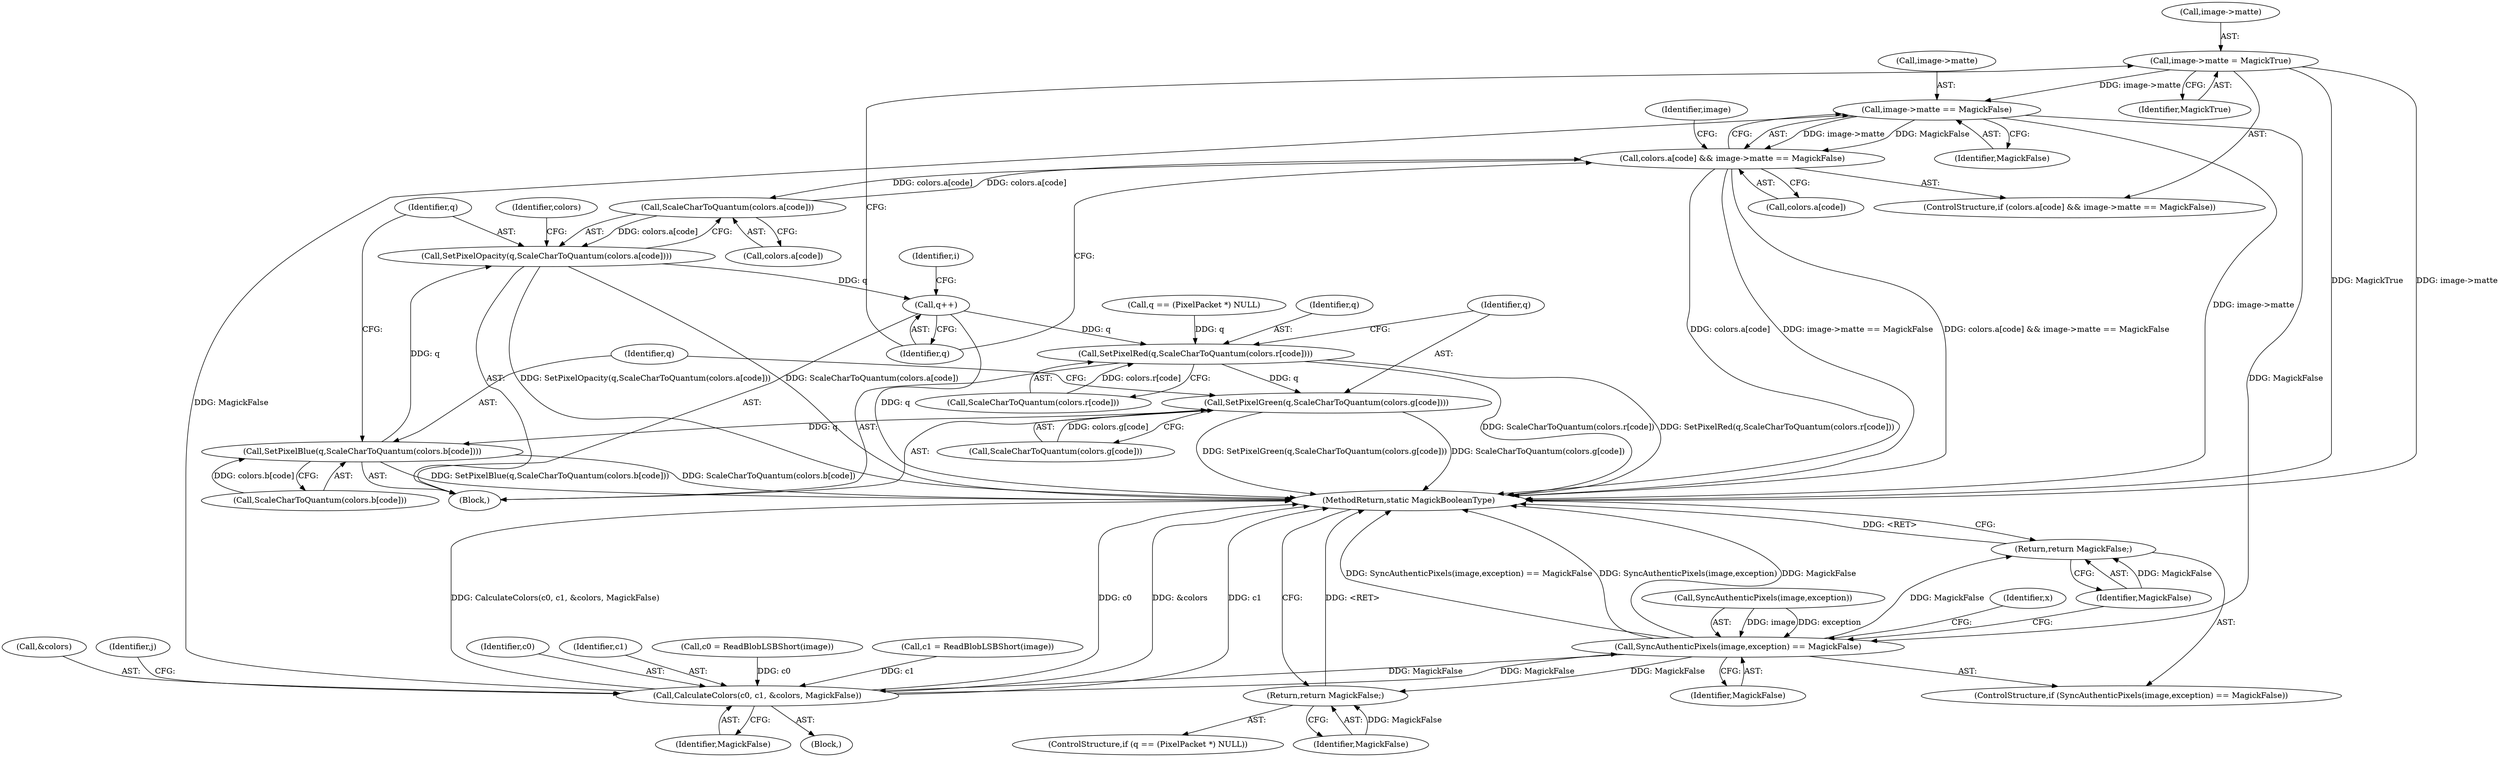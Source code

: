 digraph "0_ImageMagick_d7325bac173492b358417a0ad49fabad44447d52_0@pointer" {
"1000296" [label="(Call,image->matte = MagickTrue)"];
"1000291" [label="(Call,image->matte == MagickFalse)"];
"1000285" [label="(Call,colors.a[code] && image->matte == MagickFalse)"];
"1000278" [label="(Call,ScaleCharToQuantum(colors.a[code]))"];
"1000276" [label="(Call,SetPixelOpacity(q,ScaleCharToQuantum(colors.a[code])))"];
"1000301" [label="(Call,q++)"];
"1000252" [label="(Call,SetPixelRed(q,ScaleCharToQuantum(colors.r[code])))"];
"1000260" [label="(Call,SetPixelGreen(q,ScaleCharToQuantum(colors.g[code])))"];
"1000268" [label="(Call,SetPixelBlue(q,ScaleCharToQuantum(colors.b[code])))"];
"1000304" [label="(Call,SyncAuthenticPixels(image,exception) == MagickFalse)"];
"1000176" [label="(Return,return MagickFalse;)"];
"1000190" [label="(Call,CalculateColors(c0, c1, &colors, MagickFalse))"];
"1000309" [label="(Return,return MagickFalse;)"];
"1000214" [label="(Identifier,i)"];
"1000193" [label="(Call,&colors)"];
"1000253" [label="(Identifier,q)"];
"1000291" [label="(Call,image->matte == MagickFalse)"];
"1000269" [label="(Identifier,q)"];
"1000297" [label="(Call,image->matte)"];
"1000170" [label="(ControlStructure,if (q == (PixelPacket *) NULL))"];
"1000310" [label="(Identifier,MagickFalse)"];
"1000254" [label="(Call,ScaleCharToQuantum(colors.r[code]))"];
"1000317" [label="(MethodReturn,static MagickBooleanType)"];
"1000295" [label="(Identifier,MagickFalse)"];
"1000286" [label="(Call,colors.a[code])"];
"1000268" [label="(Call,SetPixelBlue(q,ScaleCharToQuantum(colors.b[code])))"];
"1000300" [label="(Identifier,MagickTrue)"];
"1000298" [label="(Identifier,image)"];
"1000288" [label="(Identifier,colors)"];
"1000262" [label="(Call,ScaleCharToQuantum(colors.g[code]))"];
"1000148" [label="(Block,)"];
"1000171" [label="(Call,q == (PixelPacket *) NULL)"];
"1000276" [label="(Call,SetPixelOpacity(q,ScaleCharToQuantum(colors.a[code])))"];
"1000296" [label="(Call,image->matte = MagickTrue)"];
"1000270" [label="(Call,ScaleCharToQuantum(colors.b[code]))"];
"1000303" [label="(ControlStructure,if (SyncAuthenticPixels(image,exception) == MagickFalse))"];
"1000292" [label="(Call,image->matte)"];
"1000260" [label="(Call,SetPixelGreen(q,ScaleCharToQuantum(colors.g[code])))"];
"1000176" [label="(Return,return MagickFalse;)"];
"1000301" [label="(Call,q++)"];
"1000252" [label="(Call,SetPixelRed(q,ScaleCharToQuantum(colors.r[code])))"];
"1000236" [label="(Block,)"];
"1000308" [label="(Identifier,MagickFalse)"];
"1000302" [label="(Identifier,q)"];
"1000284" [label="(ControlStructure,if (colors.a[code] && image->matte == MagickFalse))"];
"1000198" [label="(Identifier,j)"];
"1000304" [label="(Call,SyncAuthenticPixels(image,exception) == MagickFalse)"];
"1000191" [label="(Identifier,c0)"];
"1000192" [label="(Identifier,c1)"];
"1000190" [label="(Call,CalculateColors(c0, c1, &colors, MagickFalse))"];
"1000178" [label="(Call,c0 = ReadBlobLSBShort(image))"];
"1000177" [label="(Identifier,MagickFalse)"];
"1000285" [label="(Call,colors.a[code] && image->matte == MagickFalse)"];
"1000278" [label="(Call,ScaleCharToQuantum(colors.a[code]))"];
"1000261" [label="(Identifier,q)"];
"1000182" [label="(Call,c1 = ReadBlobLSBShort(image))"];
"1000195" [label="(Identifier,MagickFalse)"];
"1000279" [label="(Call,colors.a[code])"];
"1000146" [label="(Identifier,x)"];
"1000305" [label="(Call,SyncAuthenticPixels(image,exception))"];
"1000277" [label="(Identifier,q)"];
"1000309" [label="(Return,return MagickFalse;)"];
"1000296" -> "1000284"  [label="AST: "];
"1000296" -> "1000300"  [label="CFG: "];
"1000297" -> "1000296"  [label="AST: "];
"1000300" -> "1000296"  [label="AST: "];
"1000302" -> "1000296"  [label="CFG: "];
"1000296" -> "1000317"  [label="DDG: MagickTrue"];
"1000296" -> "1000317"  [label="DDG: image->matte"];
"1000296" -> "1000291"  [label="DDG: image->matte"];
"1000291" -> "1000285"  [label="AST: "];
"1000291" -> "1000295"  [label="CFG: "];
"1000292" -> "1000291"  [label="AST: "];
"1000295" -> "1000291"  [label="AST: "];
"1000285" -> "1000291"  [label="CFG: "];
"1000291" -> "1000317"  [label="DDG: image->matte"];
"1000291" -> "1000285"  [label="DDG: image->matte"];
"1000291" -> "1000285"  [label="DDG: MagickFalse"];
"1000190" -> "1000291"  [label="DDG: MagickFalse"];
"1000291" -> "1000304"  [label="DDG: MagickFalse"];
"1000285" -> "1000284"  [label="AST: "];
"1000285" -> "1000286"  [label="CFG: "];
"1000286" -> "1000285"  [label="AST: "];
"1000298" -> "1000285"  [label="CFG: "];
"1000302" -> "1000285"  [label="CFG: "];
"1000285" -> "1000317"  [label="DDG: colors.a[code]"];
"1000285" -> "1000317"  [label="DDG: image->matte == MagickFalse"];
"1000285" -> "1000317"  [label="DDG: colors.a[code] && image->matte == MagickFalse"];
"1000285" -> "1000278"  [label="DDG: colors.a[code]"];
"1000278" -> "1000285"  [label="DDG: colors.a[code]"];
"1000278" -> "1000276"  [label="AST: "];
"1000278" -> "1000279"  [label="CFG: "];
"1000279" -> "1000278"  [label="AST: "];
"1000276" -> "1000278"  [label="CFG: "];
"1000278" -> "1000276"  [label="DDG: colors.a[code]"];
"1000276" -> "1000236"  [label="AST: "];
"1000277" -> "1000276"  [label="AST: "];
"1000288" -> "1000276"  [label="CFG: "];
"1000276" -> "1000317"  [label="DDG: ScaleCharToQuantum(colors.a[code])"];
"1000276" -> "1000317"  [label="DDG: SetPixelOpacity(q,ScaleCharToQuantum(colors.a[code]))"];
"1000268" -> "1000276"  [label="DDG: q"];
"1000276" -> "1000301"  [label="DDG: q"];
"1000301" -> "1000236"  [label="AST: "];
"1000301" -> "1000302"  [label="CFG: "];
"1000302" -> "1000301"  [label="AST: "];
"1000214" -> "1000301"  [label="CFG: "];
"1000301" -> "1000317"  [label="DDG: q"];
"1000301" -> "1000252"  [label="DDG: q"];
"1000252" -> "1000236"  [label="AST: "];
"1000252" -> "1000254"  [label="CFG: "];
"1000253" -> "1000252"  [label="AST: "];
"1000254" -> "1000252"  [label="AST: "];
"1000261" -> "1000252"  [label="CFG: "];
"1000252" -> "1000317"  [label="DDG: ScaleCharToQuantum(colors.r[code])"];
"1000252" -> "1000317"  [label="DDG: SetPixelRed(q,ScaleCharToQuantum(colors.r[code]))"];
"1000171" -> "1000252"  [label="DDG: q"];
"1000254" -> "1000252"  [label="DDG: colors.r[code]"];
"1000252" -> "1000260"  [label="DDG: q"];
"1000260" -> "1000236"  [label="AST: "];
"1000260" -> "1000262"  [label="CFG: "];
"1000261" -> "1000260"  [label="AST: "];
"1000262" -> "1000260"  [label="AST: "];
"1000269" -> "1000260"  [label="CFG: "];
"1000260" -> "1000317"  [label="DDG: SetPixelGreen(q,ScaleCharToQuantum(colors.g[code]))"];
"1000260" -> "1000317"  [label="DDG: ScaleCharToQuantum(colors.g[code])"];
"1000262" -> "1000260"  [label="DDG: colors.g[code]"];
"1000260" -> "1000268"  [label="DDG: q"];
"1000268" -> "1000236"  [label="AST: "];
"1000268" -> "1000270"  [label="CFG: "];
"1000269" -> "1000268"  [label="AST: "];
"1000270" -> "1000268"  [label="AST: "];
"1000277" -> "1000268"  [label="CFG: "];
"1000268" -> "1000317"  [label="DDG: SetPixelBlue(q,ScaleCharToQuantum(colors.b[code]))"];
"1000268" -> "1000317"  [label="DDG: ScaleCharToQuantum(colors.b[code])"];
"1000270" -> "1000268"  [label="DDG: colors.b[code]"];
"1000304" -> "1000303"  [label="AST: "];
"1000304" -> "1000308"  [label="CFG: "];
"1000305" -> "1000304"  [label="AST: "];
"1000308" -> "1000304"  [label="AST: "];
"1000310" -> "1000304"  [label="CFG: "];
"1000146" -> "1000304"  [label="CFG: "];
"1000304" -> "1000317"  [label="DDG: SyncAuthenticPixels(image,exception) == MagickFalse"];
"1000304" -> "1000317"  [label="DDG: SyncAuthenticPixels(image,exception)"];
"1000304" -> "1000317"  [label="DDG: MagickFalse"];
"1000304" -> "1000176"  [label="DDG: MagickFalse"];
"1000304" -> "1000190"  [label="DDG: MagickFalse"];
"1000305" -> "1000304"  [label="DDG: image"];
"1000305" -> "1000304"  [label="DDG: exception"];
"1000190" -> "1000304"  [label="DDG: MagickFalse"];
"1000304" -> "1000309"  [label="DDG: MagickFalse"];
"1000176" -> "1000170"  [label="AST: "];
"1000176" -> "1000177"  [label="CFG: "];
"1000177" -> "1000176"  [label="AST: "];
"1000317" -> "1000176"  [label="CFG: "];
"1000176" -> "1000317"  [label="DDG: <RET>"];
"1000177" -> "1000176"  [label="DDG: MagickFalse"];
"1000190" -> "1000148"  [label="AST: "];
"1000190" -> "1000195"  [label="CFG: "];
"1000191" -> "1000190"  [label="AST: "];
"1000192" -> "1000190"  [label="AST: "];
"1000193" -> "1000190"  [label="AST: "];
"1000195" -> "1000190"  [label="AST: "];
"1000198" -> "1000190"  [label="CFG: "];
"1000190" -> "1000317"  [label="DDG: CalculateColors(c0, c1, &colors, MagickFalse)"];
"1000190" -> "1000317"  [label="DDG: c0"];
"1000190" -> "1000317"  [label="DDG: &colors"];
"1000190" -> "1000317"  [label="DDG: c1"];
"1000178" -> "1000190"  [label="DDG: c0"];
"1000182" -> "1000190"  [label="DDG: c1"];
"1000309" -> "1000303"  [label="AST: "];
"1000309" -> "1000310"  [label="CFG: "];
"1000310" -> "1000309"  [label="AST: "];
"1000317" -> "1000309"  [label="CFG: "];
"1000309" -> "1000317"  [label="DDG: <RET>"];
"1000310" -> "1000309"  [label="DDG: MagickFalse"];
}
